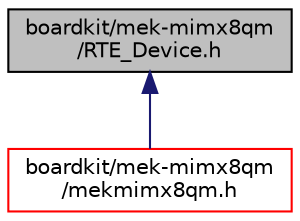 digraph "boardkit/mek-mimx8qm/RTE_Device.h"
{
  edge [fontname="Helvetica",fontsize="10",labelfontname="Helvetica",labelfontsize="10"];
  node [fontname="Helvetica",fontsize="10",shape=record];
  Node1 [label="boardkit/mek-mimx8qm\l/RTE_Device.h",height=0.2,width=0.4,color="black", fillcolor="grey75", style="filled", fontcolor="black"];
  Node1 -> Node2 [dir="back",color="midnightblue",fontsize="10",style="solid",fontname="Helvetica"];
  Node2 [label="boardkit/mek-mimx8qm\l/mekmimx8qm.h",height=0.2,width=0.4,color="red", fillcolor="white", style="filled",URL="$mekmimx8qm_8h.html",tooltip="The mekmimx8qm.h file defines GPIO pin mappings and on-board sensors information for mekmimx8qm board..."];
}
